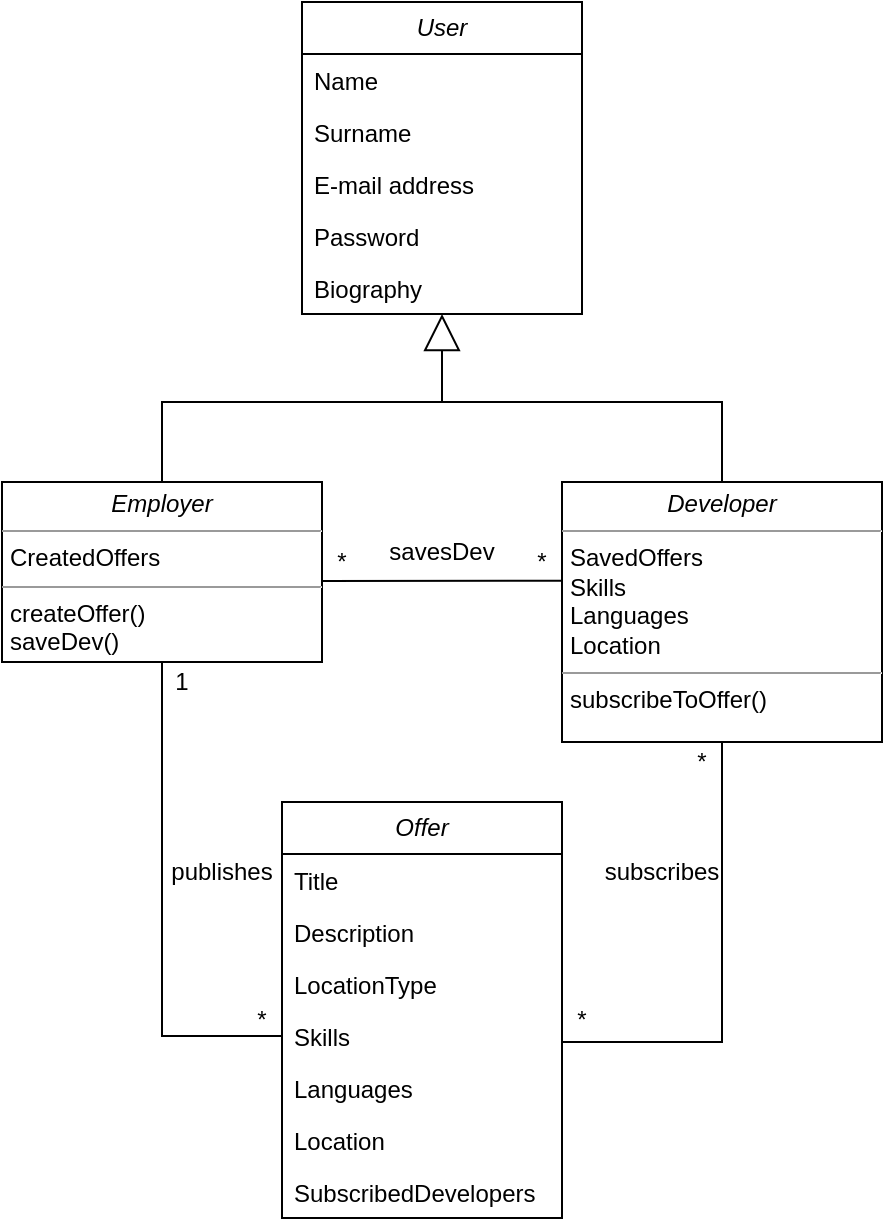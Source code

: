 <mxfile version="23.1.1" type="device">
  <diagram id="C5RBs43oDa-KdzZeNtuy" name="Page-1">
    <mxGraphModel dx="1302" dy="731" grid="1" gridSize="10" guides="1" tooltips="1" connect="1" arrows="1" fold="1" page="1" pageScale="1" pageWidth="827" pageHeight="1169" math="0" shadow="0">
      <root>
        <mxCell id="WIyWlLk6GJQsqaUBKTNV-0" />
        <mxCell id="WIyWlLk6GJQsqaUBKTNV-1" parent="WIyWlLk6GJQsqaUBKTNV-0" />
        <mxCell id="e83LMFgragddn5jWZoz4-0" value="&lt;i&gt;User&lt;/i&gt;" style="swimlane;fontStyle=0;childLayout=stackLayout;horizontal=1;startSize=26;fillColor=none;horizontalStack=0;resizeParent=1;resizeParentMax=0;resizeLast=0;collapsible=1;marginBottom=0;whiteSpace=wrap;html=1;" vertex="1" parent="WIyWlLk6GJQsqaUBKTNV-1">
          <mxGeometry x="230" y="80" width="140" height="156" as="geometry" />
        </mxCell>
        <mxCell id="e83LMFgragddn5jWZoz4-1" value="Name" style="text;strokeColor=none;fillColor=none;align=left;verticalAlign=top;spacingLeft=4;spacingRight=4;overflow=hidden;rotatable=0;points=[[0,0.5],[1,0.5]];portConstraint=eastwest;whiteSpace=wrap;html=1;" vertex="1" parent="e83LMFgragddn5jWZoz4-0">
          <mxGeometry y="26" width="140" height="26" as="geometry" />
        </mxCell>
        <mxCell id="e83LMFgragddn5jWZoz4-2" value="Surname" style="text;strokeColor=none;fillColor=none;align=left;verticalAlign=top;spacingLeft=4;spacingRight=4;overflow=hidden;rotatable=0;points=[[0,0.5],[1,0.5]];portConstraint=eastwest;whiteSpace=wrap;html=1;" vertex="1" parent="e83LMFgragddn5jWZoz4-0">
          <mxGeometry y="52" width="140" height="26" as="geometry" />
        </mxCell>
        <mxCell id="e83LMFgragddn5jWZoz4-3" value="E-mail address" style="text;strokeColor=none;fillColor=none;align=left;verticalAlign=top;spacingLeft=4;spacingRight=4;overflow=hidden;rotatable=0;points=[[0,0.5],[1,0.5]];portConstraint=eastwest;whiteSpace=wrap;html=1;" vertex="1" parent="e83LMFgragddn5jWZoz4-0">
          <mxGeometry y="78" width="140" height="26" as="geometry" />
        </mxCell>
        <mxCell id="e83LMFgragddn5jWZoz4-8" value="Password" style="text;strokeColor=none;fillColor=none;align=left;verticalAlign=top;spacingLeft=4;spacingRight=4;overflow=hidden;rotatable=0;points=[[0,0.5],[1,0.5]];portConstraint=eastwest;whiteSpace=wrap;html=1;" vertex="1" parent="e83LMFgragddn5jWZoz4-0">
          <mxGeometry y="104" width="140" height="26" as="geometry" />
        </mxCell>
        <mxCell id="e83LMFgragddn5jWZoz4-9" value="Biography" style="text;strokeColor=none;fillColor=none;align=left;verticalAlign=top;spacingLeft=4;spacingRight=4;overflow=hidden;rotatable=0;points=[[0,0.5],[1,0.5]];portConstraint=eastwest;whiteSpace=wrap;html=1;" vertex="1" parent="e83LMFgragddn5jWZoz4-0">
          <mxGeometry y="130" width="140" height="26" as="geometry" />
        </mxCell>
        <mxCell id="e83LMFgragddn5jWZoz4-32" style="edgeStyle=orthogonalEdgeStyle;rounded=0;orthogonalLoop=1;jettySize=auto;html=1;exitX=0.5;exitY=1;exitDx=0;exitDy=0;endArrow=none;endFill=0;" edge="1" parent="WIyWlLk6GJQsqaUBKTNV-1" source="e83LMFgragddn5jWZoz4-14" target="e83LMFgragddn5jWZoz4-22">
          <mxGeometry relative="1" as="geometry" />
        </mxCell>
        <mxCell id="e83LMFgragddn5jWZoz4-14" value="&lt;p style=&quot;margin:0px;margin-top:4px;text-align:center;&quot;&gt;&lt;i style=&quot;&quot;&gt;Employer&lt;/i&gt;&lt;/p&gt;&lt;hr size=&quot;1&quot;&gt;&lt;p style=&quot;margin:0px;margin-left:4px;&quot;&gt;CreatedOffers&lt;/p&gt;&lt;hr size=&quot;1&quot;&gt;&lt;p style=&quot;margin:0px;margin-left:4px;&quot;&gt;createOffer()&lt;/p&gt;&lt;p style=&quot;margin:0px;margin-left:4px;&quot;&gt;saveDev()&lt;/p&gt;" style="verticalAlign=top;align=left;overflow=fill;fontSize=12;fontFamily=Helvetica;html=1;whiteSpace=wrap;" vertex="1" parent="WIyWlLk6GJQsqaUBKTNV-1">
          <mxGeometry x="80" y="320" width="160" height="90" as="geometry" />
        </mxCell>
        <mxCell id="e83LMFgragddn5jWZoz4-15" value="&lt;p style=&quot;margin:0px;margin-top:4px;text-align:center;&quot;&gt;&lt;i style=&quot;&quot;&gt;Developer&lt;/i&gt;&lt;/p&gt;&lt;hr size=&quot;1&quot;&gt;&lt;p style=&quot;margin:0px;margin-left:4px;&quot;&gt;SavedOffers&lt;/p&gt;&lt;p style=&quot;margin:0px;margin-left:4px;&quot;&gt;Skills&lt;/p&gt;&lt;p style=&quot;margin:0px;margin-left:4px;&quot;&gt;Languages&lt;/p&gt;&lt;p style=&quot;margin:0px;margin-left:4px;&quot;&gt;Location&lt;/p&gt;&lt;hr size=&quot;1&quot;&gt;&lt;p style=&quot;margin:0px;margin-left:4px;&quot;&gt;subscribeToOffer()&lt;/p&gt;" style="verticalAlign=top;align=left;overflow=fill;fontSize=12;fontFamily=Helvetica;html=1;whiteSpace=wrap;" vertex="1" parent="WIyWlLk6GJQsqaUBKTNV-1">
          <mxGeometry x="360" y="320" width="160" height="130" as="geometry" />
        </mxCell>
        <mxCell id="e83LMFgragddn5jWZoz4-16" value="" style="endArrow=block;endSize=16;endFill=0;html=1;rounded=0;exitX=0.5;exitY=0;exitDx=0;exitDy=0;entryX=0.5;entryY=1;entryDx=0;entryDy=0;" edge="1" parent="WIyWlLk6GJQsqaUBKTNV-1" source="e83LMFgragddn5jWZoz4-14" target="e83LMFgragddn5jWZoz4-0">
          <mxGeometry width="160" relative="1" as="geometry">
            <mxPoint x="150" y="270" as="sourcePoint" />
            <mxPoint x="300" y="240" as="targetPoint" />
            <Array as="points">
              <mxPoint x="160" y="280" />
              <mxPoint x="300" y="280" />
            </Array>
          </mxGeometry>
        </mxCell>
        <mxCell id="e83LMFgragddn5jWZoz4-17" value="" style="endArrow=none;html=1;rounded=0;entryX=0.5;entryY=0;entryDx=0;entryDy=0;" edge="1" parent="WIyWlLk6GJQsqaUBKTNV-1" target="e83LMFgragddn5jWZoz4-15">
          <mxGeometry width="50" height="50" relative="1" as="geometry">
            <mxPoint x="300" y="280" as="sourcePoint" />
            <mxPoint x="410" y="240" as="targetPoint" />
            <Array as="points">
              <mxPoint x="440" y="280" />
            </Array>
          </mxGeometry>
        </mxCell>
        <mxCell id="e83LMFgragddn5jWZoz4-18" value="&lt;i&gt;Offer&lt;/i&gt;" style="swimlane;fontStyle=0;childLayout=stackLayout;horizontal=1;startSize=26;fillColor=none;horizontalStack=0;resizeParent=1;resizeParentMax=0;resizeLast=0;collapsible=1;marginBottom=0;whiteSpace=wrap;html=1;" vertex="1" parent="WIyWlLk6GJQsqaUBKTNV-1">
          <mxGeometry x="220" y="480" width="140" height="208" as="geometry" />
        </mxCell>
        <mxCell id="e83LMFgragddn5jWZoz4-19" value="Title" style="text;strokeColor=none;fillColor=none;align=left;verticalAlign=top;spacingLeft=4;spacingRight=4;overflow=hidden;rotatable=0;points=[[0,0.5],[1,0.5]];portConstraint=eastwest;whiteSpace=wrap;html=1;" vertex="1" parent="e83LMFgragddn5jWZoz4-18">
          <mxGeometry y="26" width="140" height="26" as="geometry" />
        </mxCell>
        <mxCell id="e83LMFgragddn5jWZoz4-20" value="Description" style="text;strokeColor=none;fillColor=none;align=left;verticalAlign=top;spacingLeft=4;spacingRight=4;overflow=hidden;rotatable=0;points=[[0,0.5],[1,0.5]];portConstraint=eastwest;whiteSpace=wrap;html=1;" vertex="1" parent="e83LMFgragddn5jWZoz4-18">
          <mxGeometry y="52" width="140" height="26" as="geometry" />
        </mxCell>
        <mxCell id="e83LMFgragddn5jWZoz4-21" value="LocationType" style="text;strokeColor=none;fillColor=none;align=left;verticalAlign=top;spacingLeft=4;spacingRight=4;overflow=hidden;rotatable=0;points=[[0,0.5],[1,0.5]];portConstraint=eastwest;whiteSpace=wrap;html=1;" vertex="1" parent="e83LMFgragddn5jWZoz4-18">
          <mxGeometry y="78" width="140" height="26" as="geometry" />
        </mxCell>
        <mxCell id="e83LMFgragddn5jWZoz4-22" value="Skills" style="text;strokeColor=none;fillColor=none;align=left;verticalAlign=top;spacingLeft=4;spacingRight=4;overflow=hidden;rotatable=0;points=[[0,0.5],[1,0.5]];portConstraint=eastwest;whiteSpace=wrap;html=1;" vertex="1" parent="e83LMFgragddn5jWZoz4-18">
          <mxGeometry y="104" width="140" height="26" as="geometry" />
        </mxCell>
        <mxCell id="e83LMFgragddn5jWZoz4-23" value="Languages" style="text;strokeColor=none;fillColor=none;align=left;verticalAlign=top;spacingLeft=4;spacingRight=4;overflow=hidden;rotatable=0;points=[[0,0.5],[1,0.5]];portConstraint=eastwest;whiteSpace=wrap;html=1;" vertex="1" parent="e83LMFgragddn5jWZoz4-18">
          <mxGeometry y="130" width="140" height="26" as="geometry" />
        </mxCell>
        <mxCell id="e83LMFgragddn5jWZoz4-24" value="Location" style="text;strokeColor=none;fillColor=none;align=left;verticalAlign=top;spacingLeft=4;spacingRight=4;overflow=hidden;rotatable=0;points=[[0,0.5],[1,0.5]];portConstraint=eastwest;whiteSpace=wrap;html=1;" vertex="1" parent="e83LMFgragddn5jWZoz4-18">
          <mxGeometry y="156" width="140" height="26" as="geometry" />
        </mxCell>
        <mxCell id="e83LMFgragddn5jWZoz4-25" value="SubscribedDevelopers" style="text;strokeColor=none;fillColor=none;align=left;verticalAlign=top;spacingLeft=4;spacingRight=4;overflow=hidden;rotatable=0;points=[[0,0.5],[1,0.5]];portConstraint=eastwest;whiteSpace=wrap;html=1;" vertex="1" parent="e83LMFgragddn5jWZoz4-18">
          <mxGeometry y="182" width="140" height="26" as="geometry" />
        </mxCell>
        <mxCell id="e83LMFgragddn5jWZoz4-26" value="" style="endArrow=none;html=1;edgeStyle=orthogonalEdgeStyle;rounded=0;entryX=0.5;entryY=1;entryDx=0;entryDy=0;" edge="1" parent="WIyWlLk6GJQsqaUBKTNV-1" target="e83LMFgragddn5jWZoz4-15">
          <mxGeometry relative="1" as="geometry">
            <mxPoint x="360" y="600" as="sourcePoint" />
            <mxPoint x="520" y="600" as="targetPoint" />
            <Array as="points">
              <mxPoint x="440" y="600" />
            </Array>
          </mxGeometry>
        </mxCell>
        <mxCell id="e83LMFgragddn5jWZoz4-29" value="*" style="text;html=1;strokeColor=none;fillColor=none;align=center;verticalAlign=middle;whiteSpace=wrap;rounded=0;" vertex="1" parent="WIyWlLk6GJQsqaUBKTNV-1">
          <mxGeometry x="360" y="579" width="20" height="20" as="geometry" />
        </mxCell>
        <mxCell id="e83LMFgragddn5jWZoz4-30" value="*" style="text;html=1;strokeColor=none;fillColor=none;align=center;verticalAlign=middle;whiteSpace=wrap;rounded=0;" vertex="1" parent="WIyWlLk6GJQsqaUBKTNV-1">
          <mxGeometry x="420" y="450" width="20" height="20" as="geometry" />
        </mxCell>
        <mxCell id="e83LMFgragddn5jWZoz4-31" value="subscribes" style="text;html=1;strokeColor=none;fillColor=none;align=center;verticalAlign=middle;whiteSpace=wrap;rounded=0;" vertex="1" parent="WIyWlLk6GJQsqaUBKTNV-1">
          <mxGeometry x="380" y="500" width="60" height="30" as="geometry" />
        </mxCell>
        <mxCell id="e83LMFgragddn5jWZoz4-33" value="*" style="text;html=1;strokeColor=none;fillColor=none;align=center;verticalAlign=middle;whiteSpace=wrap;rounded=0;" vertex="1" parent="WIyWlLk6GJQsqaUBKTNV-1">
          <mxGeometry x="200" y="579" width="20" height="20" as="geometry" />
        </mxCell>
        <mxCell id="e83LMFgragddn5jWZoz4-34" value="1" style="text;html=1;strokeColor=none;fillColor=none;align=center;verticalAlign=middle;whiteSpace=wrap;rounded=0;" vertex="1" parent="WIyWlLk6GJQsqaUBKTNV-1">
          <mxGeometry x="160" y="410" width="20" height="20" as="geometry" />
        </mxCell>
        <mxCell id="e83LMFgragddn5jWZoz4-35" value="publishes" style="text;html=1;strokeColor=none;fillColor=none;align=center;verticalAlign=middle;whiteSpace=wrap;rounded=0;" vertex="1" parent="WIyWlLk6GJQsqaUBKTNV-1">
          <mxGeometry x="160" y="500" width="60" height="30" as="geometry" />
        </mxCell>
        <mxCell id="e83LMFgragddn5jWZoz4-36" value="" style="endArrow=none;html=1;rounded=0;exitX=1.003;exitY=0.55;exitDx=0;exitDy=0;entryX=-0.002;entryY=0.38;entryDx=0;entryDy=0;entryPerimeter=0;exitPerimeter=0;" edge="1" parent="WIyWlLk6GJQsqaUBKTNV-1" source="e83LMFgragddn5jWZoz4-14" target="e83LMFgragddn5jWZoz4-15">
          <mxGeometry width="50" height="50" relative="1" as="geometry">
            <mxPoint x="280" y="370" as="sourcePoint" />
            <mxPoint x="330" y="320" as="targetPoint" />
          </mxGeometry>
        </mxCell>
        <mxCell id="e83LMFgragddn5jWZoz4-37" value="savesDev" style="text;html=1;strokeColor=none;fillColor=none;align=center;verticalAlign=middle;whiteSpace=wrap;rounded=0;" vertex="1" parent="WIyWlLk6GJQsqaUBKTNV-1">
          <mxGeometry x="270" y="340" width="60" height="30" as="geometry" />
        </mxCell>
        <mxCell id="e83LMFgragddn5jWZoz4-38" value="*" style="text;html=1;strokeColor=none;fillColor=none;align=center;verticalAlign=middle;whiteSpace=wrap;rounded=0;" vertex="1" parent="WIyWlLk6GJQsqaUBKTNV-1">
          <mxGeometry x="240" y="350" width="20" height="20" as="geometry" />
        </mxCell>
        <mxCell id="e83LMFgragddn5jWZoz4-39" value="*" style="text;html=1;strokeColor=none;fillColor=none;align=center;verticalAlign=middle;whiteSpace=wrap;rounded=0;" vertex="1" parent="WIyWlLk6GJQsqaUBKTNV-1">
          <mxGeometry x="340" y="350" width="20" height="20" as="geometry" />
        </mxCell>
      </root>
    </mxGraphModel>
  </diagram>
</mxfile>
